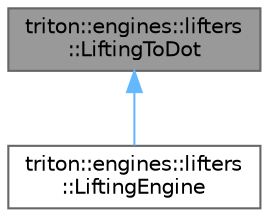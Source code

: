 digraph "triton::engines::lifters::LiftingToDot"
{
 // LATEX_PDF_SIZE
  bgcolor="transparent";
  edge [fontname=Helvetica,fontsize=10,labelfontname=Helvetica,labelfontsize=10];
  node [fontname=Helvetica,fontsize=10,shape=box,height=0.2,width=0.4];
  Node1 [label="triton::engines::lifters\l::LiftingToDot",height=0.2,width=0.4,color="gray40", fillcolor="grey60", style="filled", fontcolor="black",tooltip="The lifting to Dot class."];
  Node1 -> Node2 [dir="back",color="steelblue1",style="solid"];
  Node2 [label="triton::engines::lifters\l::LiftingEngine",height=0.2,width=0.4,color="gray40", fillcolor="white", style="filled",URL="$classtriton_1_1engines_1_1lifters_1_1LiftingEngine.html",tooltip="The lifting engine class."];
}
